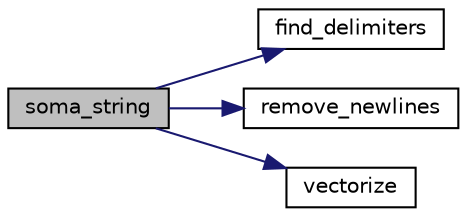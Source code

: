 digraph "soma_string"
{
  edge [fontname="Helvetica",fontsize="10",labelfontname="Helvetica",labelfontsize="10"];
  node [fontname="Helvetica",fontsize="10",shape=record];
  rankdir="LR";
  Node12 [label="soma_string",height=0.2,width=0.4,color="black", fillcolor="grey75", style="filled", fontcolor="black"];
  Node12 -> Node13 [color="midnightblue",fontsize="10",style="solid"];
  Node13 [label="find_delimiters",height=0.2,width=0.4,color="black", fillcolor="white", style="filled",URL="$string__soma_8cpp.html#ae5a739a193de257232d3345bf0401006",tooltip="Function for finding special delimiters. "];
  Node12 -> Node14 [color="midnightblue",fontsize="10",style="solid"];
  Node14 [label="remove_newlines",height=0.2,width=0.4,color="black", fillcolor="white", style="filled",URL="$string__soma_8cpp.html#a9439a2c945461bfec94d80ab46a9c3ae",tooltip="Function responsible for the removal of newlines in the string to be treated. "];
  Node12 -> Node15 [color="midnightblue",fontsize="10",style="solid"];
  Node15 [label="vectorize",height=0.2,width=0.4,color="black", fillcolor="white", style="filled",URL="$string__soma_8cpp.html#a77eac4da5d157df321a5fd6d239721c2",tooltip="Function to make the process of summing up the numbers in the string truly simple. "];
}

